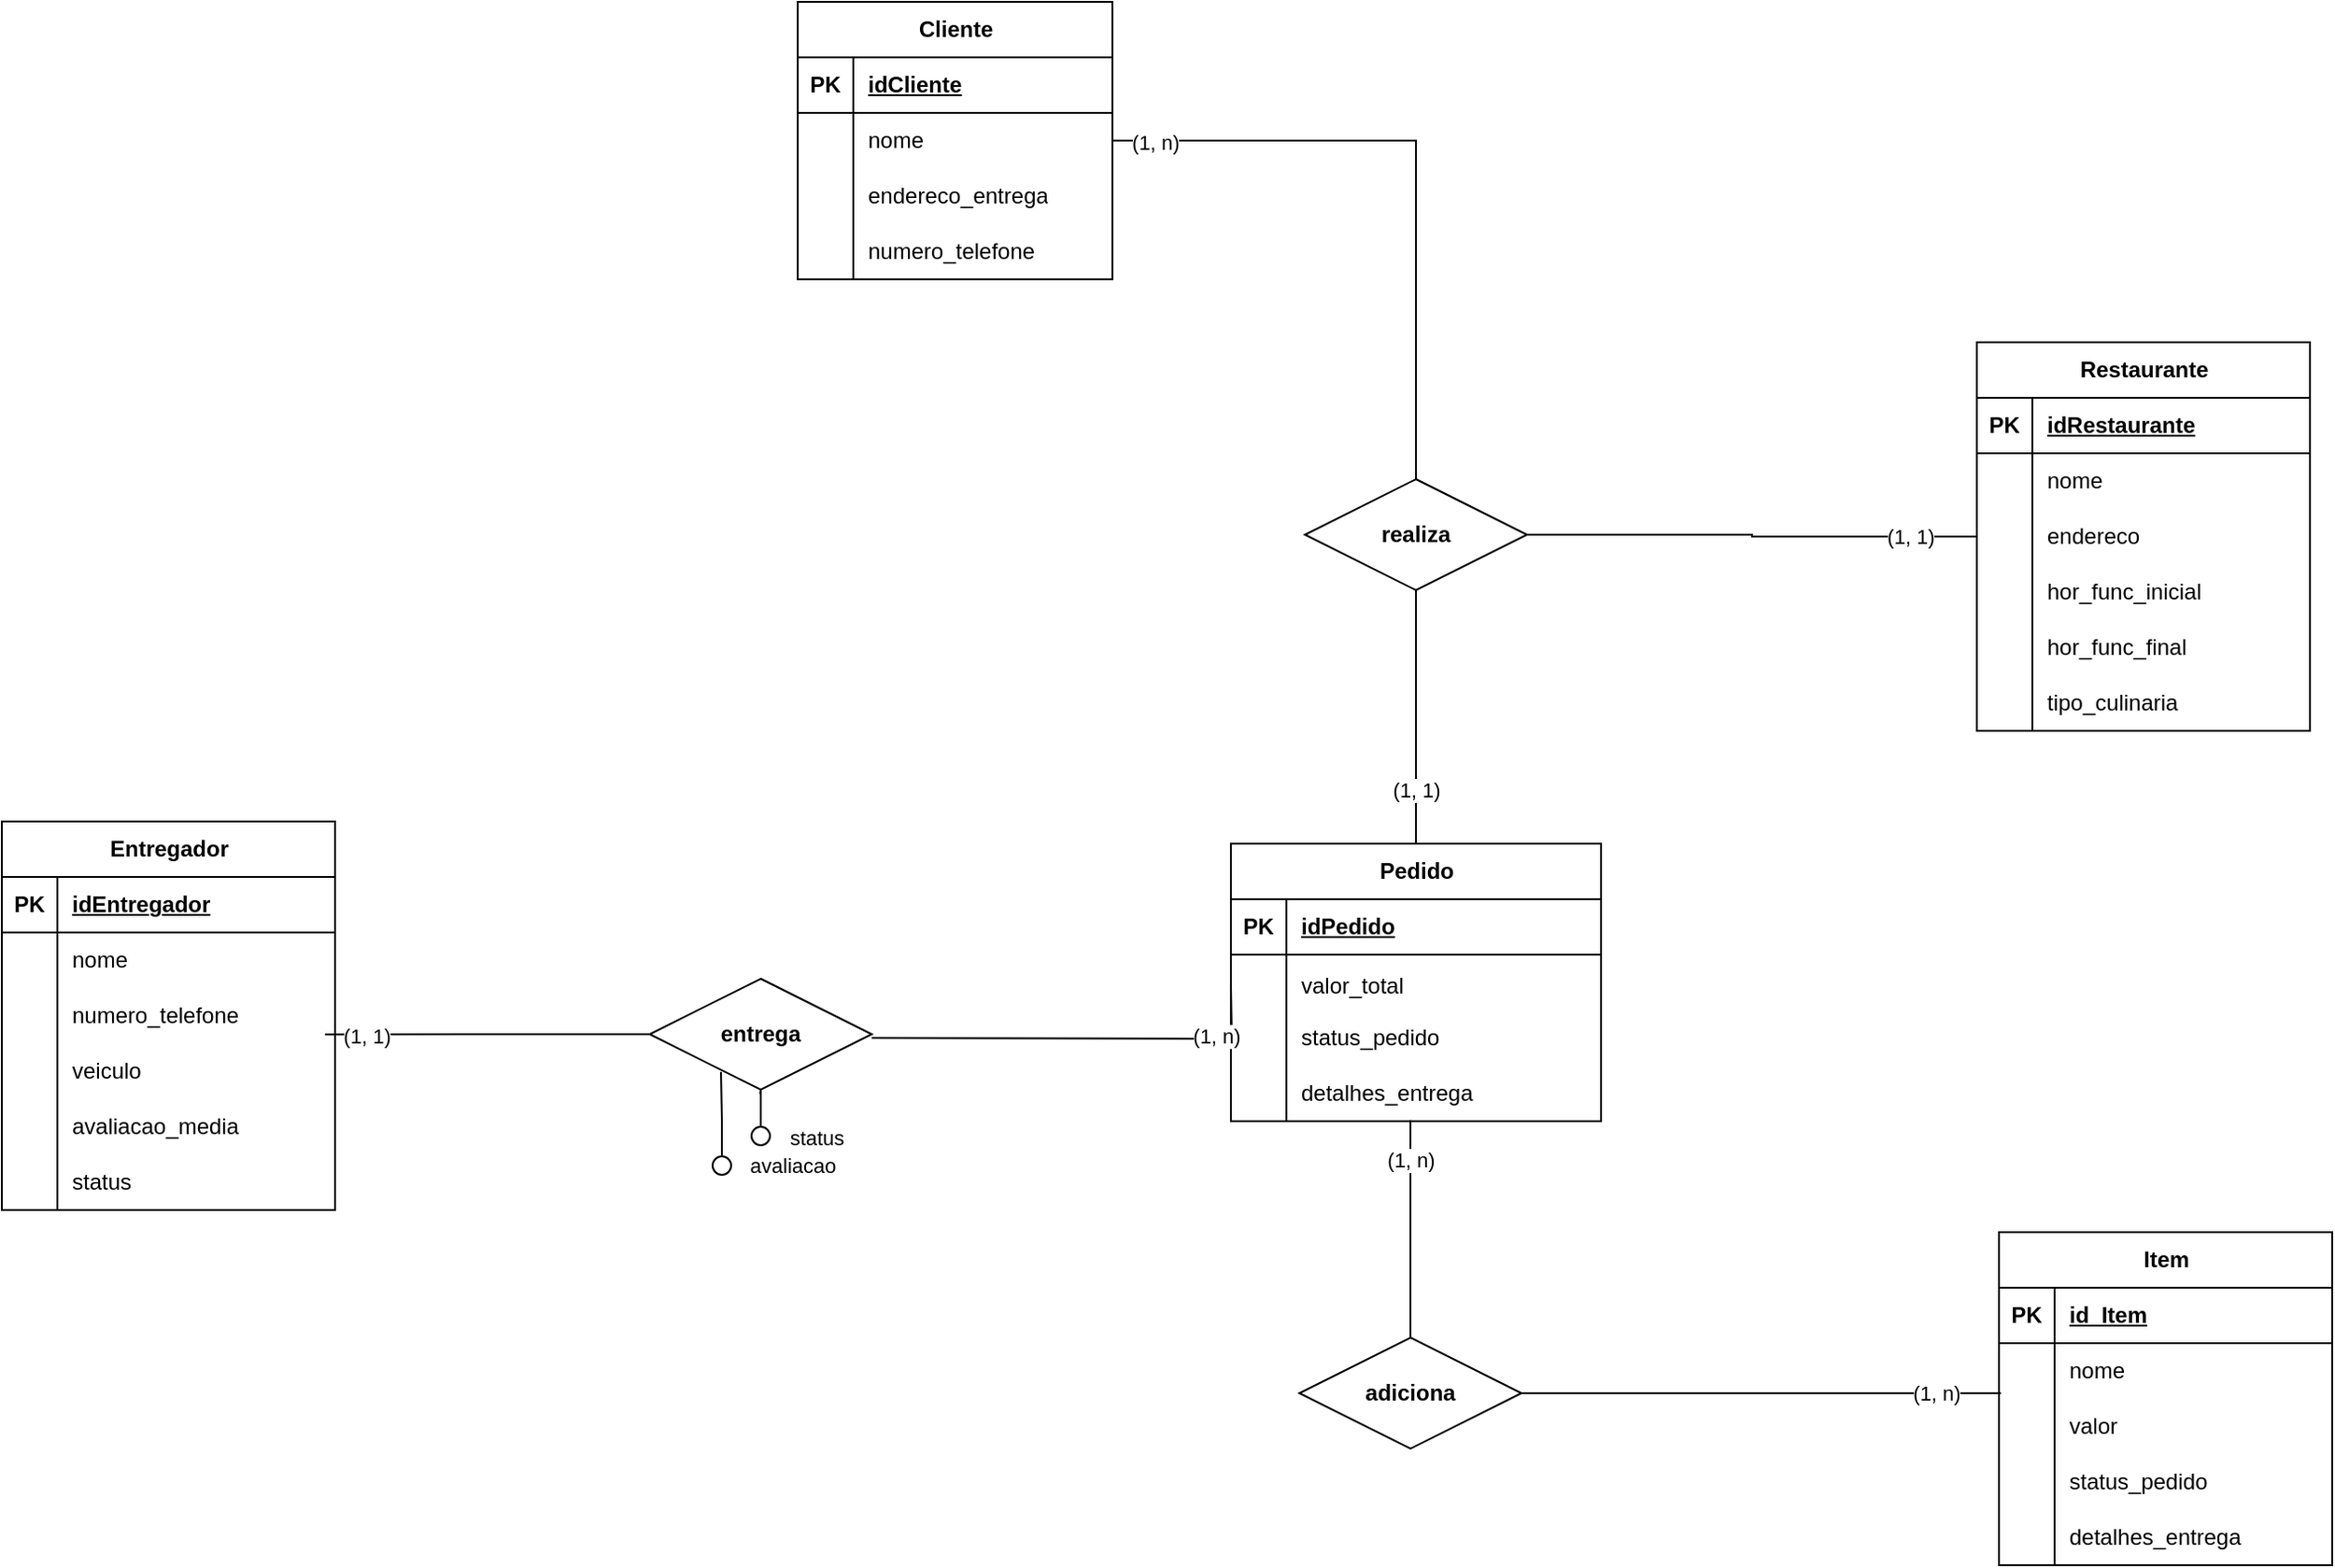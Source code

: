 <mxfile version="24.2.1" type="github">
  <diagram name="Página-1" id="86hxXhQ-bSTMSm9NtiP-">
    <mxGraphModel dx="1789" dy="447" grid="1" gridSize="10" guides="1" tooltips="1" connect="1" arrows="1" fold="1" page="1" pageScale="1" pageWidth="827" pageHeight="1169" math="0" shadow="0">
      <root>
        <mxCell id="0" />
        <mxCell id="1" parent="0" />
        <mxCell id="ekU8xVB162Ffa7jkXcfa-119" style="edgeStyle=orthogonalEdgeStyle;rounded=0;orthogonalLoop=1;jettySize=auto;html=1;strokeColor=default;align=center;verticalAlign=middle;fontFamily=Helvetica;fontSize=12;fontColor=default;fontStyle=1;labelBackgroundColor=default;endArrow=none;endFill=0;" parent="1" source="ekU8xVB162Ffa7jkXcfa-1" target="ekU8xVB162Ffa7jkXcfa-105" edge="1">
          <mxGeometry relative="1" as="geometry" />
        </mxCell>
        <mxCell id="M8GhqOVCKzG1tZ9NvgL4-37" value="(1, n)" style="edgeLabel;html=1;align=center;verticalAlign=middle;resizable=0;points=[];fontFamily=Helvetica;fontSize=11;fontColor=default;labelBackgroundColor=default;" vertex="1" connectable="0" parent="ekU8xVB162Ffa7jkXcfa-119">
          <mxGeometry x="-0.868" y="-1" relative="1" as="geometry">
            <mxPoint as="offset" />
          </mxGeometry>
        </mxCell>
        <mxCell id="ekU8xVB162Ffa7jkXcfa-1" value="Cliente" style="shape=table;startSize=30;container=1;collapsible=1;childLayout=tableLayout;fixedRows=1;rowLines=0;fontStyle=1;align=center;resizeLast=1;html=1;" parent="1" vertex="1">
          <mxGeometry x="-140" y="142" width="170" height="150" as="geometry" />
        </mxCell>
        <mxCell id="ekU8xVB162Ffa7jkXcfa-2" value="" style="shape=tableRow;horizontal=0;startSize=0;swimlaneHead=0;swimlaneBody=0;fillColor=none;collapsible=0;dropTarget=0;points=[[0,0.5],[1,0.5]];portConstraint=eastwest;top=0;left=0;right=0;bottom=1;" parent="ekU8xVB162Ffa7jkXcfa-1" vertex="1">
          <mxGeometry y="30" width="170" height="30" as="geometry" />
        </mxCell>
        <mxCell id="ekU8xVB162Ffa7jkXcfa-3" value="PK" style="shape=partialRectangle;connectable=0;fillColor=none;top=0;left=0;bottom=0;right=0;fontStyle=1;overflow=hidden;whiteSpace=wrap;html=1;" parent="ekU8xVB162Ffa7jkXcfa-2" vertex="1">
          <mxGeometry width="30" height="30" as="geometry">
            <mxRectangle width="30" height="30" as="alternateBounds" />
          </mxGeometry>
        </mxCell>
        <mxCell id="ekU8xVB162Ffa7jkXcfa-4" value="idCliente&lt;span style=&quot;white-space: pre;&quot;&gt;&#x9;&lt;/span&gt;" style="shape=partialRectangle;connectable=0;fillColor=none;top=0;left=0;bottom=0;right=0;align=left;spacingLeft=6;fontStyle=5;overflow=hidden;whiteSpace=wrap;html=1;" parent="ekU8xVB162Ffa7jkXcfa-2" vertex="1">
          <mxGeometry x="30" width="140" height="30" as="geometry">
            <mxRectangle width="140" height="30" as="alternateBounds" />
          </mxGeometry>
        </mxCell>
        <mxCell id="ekU8xVB162Ffa7jkXcfa-5" value="" style="shape=tableRow;horizontal=0;startSize=0;swimlaneHead=0;swimlaneBody=0;fillColor=none;collapsible=0;dropTarget=0;points=[[0,0.5],[1,0.5]];portConstraint=eastwest;top=0;left=0;right=0;bottom=0;" parent="ekU8xVB162Ffa7jkXcfa-1" vertex="1">
          <mxGeometry y="60" width="170" height="30" as="geometry" />
        </mxCell>
        <mxCell id="ekU8xVB162Ffa7jkXcfa-6" value="" style="shape=partialRectangle;connectable=0;fillColor=none;top=0;left=0;bottom=0;right=0;editable=1;overflow=hidden;whiteSpace=wrap;html=1;" parent="ekU8xVB162Ffa7jkXcfa-5" vertex="1">
          <mxGeometry width="30" height="30" as="geometry">
            <mxRectangle width="30" height="30" as="alternateBounds" />
          </mxGeometry>
        </mxCell>
        <mxCell id="ekU8xVB162Ffa7jkXcfa-7" value="nome" style="shape=partialRectangle;connectable=0;fillColor=none;top=0;left=0;bottom=0;right=0;align=left;spacingLeft=6;overflow=hidden;whiteSpace=wrap;html=1;" parent="ekU8xVB162Ffa7jkXcfa-5" vertex="1">
          <mxGeometry x="30" width="140" height="30" as="geometry">
            <mxRectangle width="140" height="30" as="alternateBounds" />
          </mxGeometry>
        </mxCell>
        <mxCell id="ekU8xVB162Ffa7jkXcfa-8" value="" style="shape=tableRow;horizontal=0;startSize=0;swimlaneHead=0;swimlaneBody=0;fillColor=none;collapsible=0;dropTarget=0;points=[[0,0.5],[1,0.5]];portConstraint=eastwest;top=0;left=0;right=0;bottom=0;" parent="ekU8xVB162Ffa7jkXcfa-1" vertex="1">
          <mxGeometry y="90" width="170" height="30" as="geometry" />
        </mxCell>
        <mxCell id="ekU8xVB162Ffa7jkXcfa-9" value="" style="shape=partialRectangle;connectable=0;fillColor=none;top=0;left=0;bottom=0;right=0;editable=1;overflow=hidden;whiteSpace=wrap;html=1;" parent="ekU8xVB162Ffa7jkXcfa-8" vertex="1">
          <mxGeometry width="30" height="30" as="geometry">
            <mxRectangle width="30" height="30" as="alternateBounds" />
          </mxGeometry>
        </mxCell>
        <mxCell id="ekU8xVB162Ffa7jkXcfa-10" value="endereco_entrega" style="shape=partialRectangle;connectable=0;fillColor=none;top=0;left=0;bottom=0;right=0;align=left;spacingLeft=6;overflow=hidden;whiteSpace=wrap;html=1;" parent="ekU8xVB162Ffa7jkXcfa-8" vertex="1">
          <mxGeometry x="30" width="140" height="30" as="geometry">
            <mxRectangle width="140" height="30" as="alternateBounds" />
          </mxGeometry>
        </mxCell>
        <mxCell id="ekU8xVB162Ffa7jkXcfa-11" value="" style="shape=tableRow;horizontal=0;startSize=0;swimlaneHead=0;swimlaneBody=0;fillColor=none;collapsible=0;dropTarget=0;points=[[0,0.5],[1,0.5]];portConstraint=eastwest;top=0;left=0;right=0;bottom=0;" parent="ekU8xVB162Ffa7jkXcfa-1" vertex="1">
          <mxGeometry y="120" width="170" height="30" as="geometry" />
        </mxCell>
        <mxCell id="ekU8xVB162Ffa7jkXcfa-12" value="" style="shape=partialRectangle;connectable=0;fillColor=none;top=0;left=0;bottom=0;right=0;editable=1;overflow=hidden;whiteSpace=wrap;html=1;" parent="ekU8xVB162Ffa7jkXcfa-11" vertex="1">
          <mxGeometry width="30" height="30" as="geometry">
            <mxRectangle width="30" height="30" as="alternateBounds" />
          </mxGeometry>
        </mxCell>
        <mxCell id="ekU8xVB162Ffa7jkXcfa-13" value="numero_telefone" style="shape=partialRectangle;connectable=0;fillColor=none;top=0;left=0;bottom=0;right=0;align=left;spacingLeft=6;overflow=hidden;whiteSpace=wrap;html=1;" parent="ekU8xVB162Ffa7jkXcfa-11" vertex="1">
          <mxGeometry x="30" width="140" height="30" as="geometry">
            <mxRectangle width="140" height="30" as="alternateBounds" />
          </mxGeometry>
        </mxCell>
        <mxCell id="ekU8xVB162Ffa7jkXcfa-118" style="edgeStyle=orthogonalEdgeStyle;rounded=0;orthogonalLoop=1;jettySize=auto;html=1;entryX=1;entryY=0.5;entryDx=0;entryDy=0;strokeColor=default;align=center;verticalAlign=middle;fontFamily=Helvetica;fontSize=12;fontColor=default;fontStyle=1;labelBackgroundColor=default;endArrow=none;endFill=0;" parent="1" source="ekU8xVB162Ffa7jkXcfa-14" target="ekU8xVB162Ffa7jkXcfa-105" edge="1">
          <mxGeometry relative="1" as="geometry" />
        </mxCell>
        <mxCell id="M8GhqOVCKzG1tZ9NvgL4-38" value="(1, 1)" style="edgeLabel;html=1;align=center;verticalAlign=middle;resizable=0;points=[];fontFamily=Helvetica;fontSize=11;fontColor=default;labelBackgroundColor=default;" vertex="1" connectable="0" parent="ekU8xVB162Ffa7jkXcfa-118">
          <mxGeometry x="-0.699" relative="1" as="geometry">
            <mxPoint as="offset" />
          </mxGeometry>
        </mxCell>
        <mxCell id="ekU8xVB162Ffa7jkXcfa-14" value="Restaurante" style="shape=table;startSize=30;container=1;collapsible=1;childLayout=tableLayout;fixedRows=1;rowLines=0;fontStyle=1;align=center;resizeLast=1;html=1;" parent="1" vertex="1">
          <mxGeometry x="497" y="326" width="180" height="210" as="geometry" />
        </mxCell>
        <mxCell id="ekU8xVB162Ffa7jkXcfa-15" value="" style="shape=tableRow;horizontal=0;startSize=0;swimlaneHead=0;swimlaneBody=0;fillColor=none;collapsible=0;dropTarget=0;points=[[0,0.5],[1,0.5]];portConstraint=eastwest;top=0;left=0;right=0;bottom=1;" parent="ekU8xVB162Ffa7jkXcfa-14" vertex="1">
          <mxGeometry y="30" width="180" height="30" as="geometry" />
        </mxCell>
        <mxCell id="ekU8xVB162Ffa7jkXcfa-16" value="PK" style="shape=partialRectangle;connectable=0;fillColor=none;top=0;left=0;bottom=0;right=0;fontStyle=1;overflow=hidden;whiteSpace=wrap;html=1;" parent="ekU8xVB162Ffa7jkXcfa-15" vertex="1">
          <mxGeometry width="30" height="30" as="geometry">
            <mxRectangle width="30" height="30" as="alternateBounds" />
          </mxGeometry>
        </mxCell>
        <mxCell id="ekU8xVB162Ffa7jkXcfa-17" value="idRestaurante" style="shape=partialRectangle;connectable=0;fillColor=none;top=0;left=0;bottom=0;right=0;align=left;spacingLeft=6;fontStyle=5;overflow=hidden;whiteSpace=wrap;html=1;" parent="ekU8xVB162Ffa7jkXcfa-15" vertex="1">
          <mxGeometry x="30" width="150" height="30" as="geometry">
            <mxRectangle width="150" height="30" as="alternateBounds" />
          </mxGeometry>
        </mxCell>
        <mxCell id="ekU8xVB162Ffa7jkXcfa-18" value="" style="shape=tableRow;horizontal=0;startSize=0;swimlaneHead=0;swimlaneBody=0;fillColor=none;collapsible=0;dropTarget=0;points=[[0,0.5],[1,0.5]];portConstraint=eastwest;top=0;left=0;right=0;bottom=0;" parent="ekU8xVB162Ffa7jkXcfa-14" vertex="1">
          <mxGeometry y="60" width="180" height="30" as="geometry" />
        </mxCell>
        <mxCell id="ekU8xVB162Ffa7jkXcfa-19" value="" style="shape=partialRectangle;connectable=0;fillColor=none;top=0;left=0;bottom=0;right=0;editable=1;overflow=hidden;whiteSpace=wrap;html=1;" parent="ekU8xVB162Ffa7jkXcfa-18" vertex="1">
          <mxGeometry width="30" height="30" as="geometry">
            <mxRectangle width="30" height="30" as="alternateBounds" />
          </mxGeometry>
        </mxCell>
        <mxCell id="ekU8xVB162Ffa7jkXcfa-20" value="nome" style="shape=partialRectangle;connectable=0;fillColor=none;top=0;left=0;bottom=0;right=0;align=left;spacingLeft=6;overflow=hidden;whiteSpace=wrap;html=1;" parent="ekU8xVB162Ffa7jkXcfa-18" vertex="1">
          <mxGeometry x="30" width="150" height="30" as="geometry">
            <mxRectangle width="150" height="30" as="alternateBounds" />
          </mxGeometry>
        </mxCell>
        <mxCell id="ekU8xVB162Ffa7jkXcfa-21" value="" style="shape=tableRow;horizontal=0;startSize=0;swimlaneHead=0;swimlaneBody=0;fillColor=none;collapsible=0;dropTarget=0;points=[[0,0.5],[1,0.5]];portConstraint=eastwest;top=0;left=0;right=0;bottom=0;" parent="ekU8xVB162Ffa7jkXcfa-14" vertex="1">
          <mxGeometry y="90" width="180" height="30" as="geometry" />
        </mxCell>
        <mxCell id="ekU8xVB162Ffa7jkXcfa-22" value="" style="shape=partialRectangle;connectable=0;fillColor=none;top=0;left=0;bottom=0;right=0;editable=1;overflow=hidden;whiteSpace=wrap;html=1;" parent="ekU8xVB162Ffa7jkXcfa-21" vertex="1">
          <mxGeometry width="30" height="30" as="geometry">
            <mxRectangle width="30" height="30" as="alternateBounds" />
          </mxGeometry>
        </mxCell>
        <mxCell id="ekU8xVB162Ffa7jkXcfa-23" value="endereco" style="shape=partialRectangle;connectable=0;fillColor=none;top=0;left=0;bottom=0;right=0;align=left;spacingLeft=6;overflow=hidden;whiteSpace=wrap;html=1;" parent="ekU8xVB162Ffa7jkXcfa-21" vertex="1">
          <mxGeometry x="30" width="150" height="30" as="geometry">
            <mxRectangle width="150" height="30" as="alternateBounds" />
          </mxGeometry>
        </mxCell>
        <mxCell id="ekU8xVB162Ffa7jkXcfa-24" value="" style="shape=tableRow;horizontal=0;startSize=0;swimlaneHead=0;swimlaneBody=0;fillColor=none;collapsible=0;dropTarget=0;points=[[0,0.5],[1,0.5]];portConstraint=eastwest;top=0;left=0;right=0;bottom=0;" parent="ekU8xVB162Ffa7jkXcfa-14" vertex="1">
          <mxGeometry y="120" width="180" height="30" as="geometry" />
        </mxCell>
        <mxCell id="ekU8xVB162Ffa7jkXcfa-25" value="" style="shape=partialRectangle;connectable=0;fillColor=none;top=0;left=0;bottom=0;right=0;editable=1;overflow=hidden;whiteSpace=wrap;html=1;" parent="ekU8xVB162Ffa7jkXcfa-24" vertex="1">
          <mxGeometry width="30" height="30" as="geometry">
            <mxRectangle width="30" height="30" as="alternateBounds" />
          </mxGeometry>
        </mxCell>
        <mxCell id="ekU8xVB162Ffa7jkXcfa-26" value="hor_func_inicial" style="shape=partialRectangle;connectable=0;fillColor=none;top=0;left=0;bottom=0;right=0;align=left;spacingLeft=6;overflow=hidden;whiteSpace=wrap;html=1;" parent="ekU8xVB162Ffa7jkXcfa-24" vertex="1">
          <mxGeometry x="30" width="150" height="30" as="geometry">
            <mxRectangle width="150" height="30" as="alternateBounds" />
          </mxGeometry>
        </mxCell>
        <mxCell id="ekU8xVB162Ffa7jkXcfa-73" value="" style="shape=tableRow;horizontal=0;startSize=0;swimlaneHead=0;swimlaneBody=0;fillColor=none;collapsible=0;dropTarget=0;points=[[0,0.5],[1,0.5]];portConstraint=eastwest;top=0;left=0;right=0;bottom=0;" parent="ekU8xVB162Ffa7jkXcfa-14" vertex="1">
          <mxGeometry y="150" width="180" height="30" as="geometry" />
        </mxCell>
        <mxCell id="ekU8xVB162Ffa7jkXcfa-74" value="" style="shape=partialRectangle;connectable=0;fillColor=none;top=0;left=0;bottom=0;right=0;editable=1;overflow=hidden;whiteSpace=wrap;html=1;" parent="ekU8xVB162Ffa7jkXcfa-73" vertex="1">
          <mxGeometry width="30" height="30" as="geometry">
            <mxRectangle width="30" height="30" as="alternateBounds" />
          </mxGeometry>
        </mxCell>
        <mxCell id="ekU8xVB162Ffa7jkXcfa-75" value="hor_func_final" style="shape=partialRectangle;connectable=0;fillColor=none;top=0;left=0;bottom=0;right=0;align=left;spacingLeft=6;overflow=hidden;whiteSpace=wrap;html=1;" parent="ekU8xVB162Ffa7jkXcfa-73" vertex="1">
          <mxGeometry x="30" width="150" height="30" as="geometry">
            <mxRectangle width="150" height="30" as="alternateBounds" />
          </mxGeometry>
        </mxCell>
        <mxCell id="ekU8xVB162Ffa7jkXcfa-76" value="" style="shape=tableRow;horizontal=0;startSize=0;swimlaneHead=0;swimlaneBody=0;fillColor=none;collapsible=0;dropTarget=0;points=[[0,0.5],[1,0.5]];portConstraint=eastwest;top=0;left=0;right=0;bottom=0;" parent="ekU8xVB162Ffa7jkXcfa-14" vertex="1">
          <mxGeometry y="180" width="180" height="30" as="geometry" />
        </mxCell>
        <mxCell id="ekU8xVB162Ffa7jkXcfa-77" value="" style="shape=partialRectangle;connectable=0;fillColor=none;top=0;left=0;bottom=0;right=0;editable=1;overflow=hidden;whiteSpace=wrap;html=1;" parent="ekU8xVB162Ffa7jkXcfa-76" vertex="1">
          <mxGeometry width="30" height="30" as="geometry">
            <mxRectangle width="30" height="30" as="alternateBounds" />
          </mxGeometry>
        </mxCell>
        <mxCell id="ekU8xVB162Ffa7jkXcfa-78" value="tipo_culinaria" style="shape=partialRectangle;connectable=0;fillColor=none;top=0;left=0;bottom=0;right=0;align=left;spacingLeft=6;overflow=hidden;whiteSpace=wrap;html=1;" parent="ekU8xVB162Ffa7jkXcfa-76" vertex="1">
          <mxGeometry x="30" width="150" height="30" as="geometry">
            <mxRectangle width="150" height="30" as="alternateBounds" />
          </mxGeometry>
        </mxCell>
        <mxCell id="ekU8xVB162Ffa7jkXcfa-27" value="Entregador" style="shape=table;startSize=30;container=1;collapsible=1;childLayout=tableLayout;fixedRows=1;rowLines=0;fontStyle=1;align=center;resizeLast=1;html=1;" parent="1" vertex="1">
          <mxGeometry x="-570" y="585" width="180" height="210" as="geometry" />
        </mxCell>
        <mxCell id="ekU8xVB162Ffa7jkXcfa-28" value="" style="shape=tableRow;horizontal=0;startSize=0;swimlaneHead=0;swimlaneBody=0;fillColor=none;collapsible=0;dropTarget=0;points=[[0,0.5],[1,0.5]];portConstraint=eastwest;top=0;left=0;right=0;bottom=1;" parent="ekU8xVB162Ffa7jkXcfa-27" vertex="1">
          <mxGeometry y="30" width="180" height="30" as="geometry" />
        </mxCell>
        <mxCell id="ekU8xVB162Ffa7jkXcfa-29" value="PK" style="shape=partialRectangle;connectable=0;fillColor=none;top=0;left=0;bottom=0;right=0;fontStyle=1;overflow=hidden;whiteSpace=wrap;html=1;" parent="ekU8xVB162Ffa7jkXcfa-28" vertex="1">
          <mxGeometry width="30" height="30" as="geometry">
            <mxRectangle width="30" height="30" as="alternateBounds" />
          </mxGeometry>
        </mxCell>
        <mxCell id="ekU8xVB162Ffa7jkXcfa-30" value="idEntregador" style="shape=partialRectangle;connectable=0;fillColor=none;top=0;left=0;bottom=0;right=0;align=left;spacingLeft=6;fontStyle=5;overflow=hidden;whiteSpace=wrap;html=1;" parent="ekU8xVB162Ffa7jkXcfa-28" vertex="1">
          <mxGeometry x="30" width="150" height="30" as="geometry">
            <mxRectangle width="150" height="30" as="alternateBounds" />
          </mxGeometry>
        </mxCell>
        <mxCell id="ekU8xVB162Ffa7jkXcfa-31" value="" style="shape=tableRow;horizontal=0;startSize=0;swimlaneHead=0;swimlaneBody=0;fillColor=none;collapsible=0;dropTarget=0;points=[[0,0.5],[1,0.5]];portConstraint=eastwest;top=0;left=0;right=0;bottom=0;" parent="ekU8xVB162Ffa7jkXcfa-27" vertex="1">
          <mxGeometry y="60" width="180" height="30" as="geometry" />
        </mxCell>
        <mxCell id="ekU8xVB162Ffa7jkXcfa-32" value="" style="shape=partialRectangle;connectable=0;fillColor=none;top=0;left=0;bottom=0;right=0;editable=1;overflow=hidden;whiteSpace=wrap;html=1;" parent="ekU8xVB162Ffa7jkXcfa-31" vertex="1">
          <mxGeometry width="30" height="30" as="geometry">
            <mxRectangle width="30" height="30" as="alternateBounds" />
          </mxGeometry>
        </mxCell>
        <mxCell id="ekU8xVB162Ffa7jkXcfa-33" value="nome" style="shape=partialRectangle;connectable=0;fillColor=none;top=0;left=0;bottom=0;right=0;align=left;spacingLeft=6;overflow=hidden;whiteSpace=wrap;html=1;" parent="ekU8xVB162Ffa7jkXcfa-31" vertex="1">
          <mxGeometry x="30" width="150" height="30" as="geometry">
            <mxRectangle width="150" height="30" as="alternateBounds" />
          </mxGeometry>
        </mxCell>
        <mxCell id="ekU8xVB162Ffa7jkXcfa-34" value="" style="shape=tableRow;horizontal=0;startSize=0;swimlaneHead=0;swimlaneBody=0;fillColor=none;collapsible=0;dropTarget=0;points=[[0,0.5],[1,0.5]];portConstraint=eastwest;top=0;left=0;right=0;bottom=0;" parent="ekU8xVB162Ffa7jkXcfa-27" vertex="1">
          <mxGeometry y="90" width="180" height="30" as="geometry" />
        </mxCell>
        <mxCell id="ekU8xVB162Ffa7jkXcfa-35" value="" style="shape=partialRectangle;connectable=0;fillColor=none;top=0;left=0;bottom=0;right=0;editable=1;overflow=hidden;whiteSpace=wrap;html=1;" parent="ekU8xVB162Ffa7jkXcfa-34" vertex="1">
          <mxGeometry width="30" height="30" as="geometry">
            <mxRectangle width="30" height="30" as="alternateBounds" />
          </mxGeometry>
        </mxCell>
        <mxCell id="ekU8xVB162Ffa7jkXcfa-36" value="numero_telefone" style="shape=partialRectangle;connectable=0;fillColor=none;top=0;left=0;bottom=0;right=0;align=left;spacingLeft=6;overflow=hidden;whiteSpace=wrap;html=1;" parent="ekU8xVB162Ffa7jkXcfa-34" vertex="1">
          <mxGeometry x="30" width="150" height="30" as="geometry">
            <mxRectangle width="150" height="30" as="alternateBounds" />
          </mxGeometry>
        </mxCell>
        <mxCell id="ekU8xVB162Ffa7jkXcfa-37" value="" style="shape=tableRow;horizontal=0;startSize=0;swimlaneHead=0;swimlaneBody=0;fillColor=none;collapsible=0;dropTarget=0;points=[[0,0.5],[1,0.5]];portConstraint=eastwest;top=0;left=0;right=0;bottom=0;" parent="ekU8xVB162Ffa7jkXcfa-27" vertex="1">
          <mxGeometry y="120" width="180" height="30" as="geometry" />
        </mxCell>
        <mxCell id="ekU8xVB162Ffa7jkXcfa-38" value="" style="shape=partialRectangle;connectable=0;fillColor=none;top=0;left=0;bottom=0;right=0;editable=1;overflow=hidden;whiteSpace=wrap;html=1;" parent="ekU8xVB162Ffa7jkXcfa-37" vertex="1">
          <mxGeometry width="30" height="30" as="geometry">
            <mxRectangle width="30" height="30" as="alternateBounds" />
          </mxGeometry>
        </mxCell>
        <mxCell id="ekU8xVB162Ffa7jkXcfa-39" value="veiculo" style="shape=partialRectangle;connectable=0;fillColor=none;top=0;left=0;bottom=0;right=0;align=left;spacingLeft=6;overflow=hidden;whiteSpace=wrap;html=1;" parent="ekU8xVB162Ffa7jkXcfa-37" vertex="1">
          <mxGeometry x="30" width="150" height="30" as="geometry">
            <mxRectangle width="150" height="30" as="alternateBounds" />
          </mxGeometry>
        </mxCell>
        <mxCell id="ekU8xVB162Ffa7jkXcfa-82" value="" style="shape=tableRow;horizontal=0;startSize=0;swimlaneHead=0;swimlaneBody=0;fillColor=none;collapsible=0;dropTarget=0;points=[[0,0.5],[1,0.5]];portConstraint=eastwest;top=0;left=0;right=0;bottom=0;" parent="ekU8xVB162Ffa7jkXcfa-27" vertex="1">
          <mxGeometry y="150" width="180" height="30" as="geometry" />
        </mxCell>
        <mxCell id="ekU8xVB162Ffa7jkXcfa-83" value="" style="shape=partialRectangle;connectable=0;fillColor=none;top=0;left=0;bottom=0;right=0;editable=1;overflow=hidden;whiteSpace=wrap;html=1;" parent="ekU8xVB162Ffa7jkXcfa-82" vertex="1">
          <mxGeometry width="30" height="30" as="geometry">
            <mxRectangle width="30" height="30" as="alternateBounds" />
          </mxGeometry>
        </mxCell>
        <mxCell id="ekU8xVB162Ffa7jkXcfa-84" value="avaliacao_media" style="shape=partialRectangle;connectable=0;fillColor=none;top=0;left=0;bottom=0;right=0;align=left;spacingLeft=6;overflow=hidden;whiteSpace=wrap;html=1;" parent="ekU8xVB162Ffa7jkXcfa-82" vertex="1">
          <mxGeometry x="30" width="150" height="30" as="geometry">
            <mxRectangle width="150" height="30" as="alternateBounds" />
          </mxGeometry>
        </mxCell>
        <mxCell id="M8GhqOVCKzG1tZ9NvgL4-17" value="" style="shape=tableRow;horizontal=0;startSize=0;swimlaneHead=0;swimlaneBody=0;fillColor=none;collapsible=0;dropTarget=0;points=[[0,0.5],[1,0.5]];portConstraint=eastwest;top=0;left=0;right=0;bottom=0;" vertex="1" parent="ekU8xVB162Ffa7jkXcfa-27">
          <mxGeometry y="180" width="180" height="30" as="geometry" />
        </mxCell>
        <mxCell id="M8GhqOVCKzG1tZ9NvgL4-18" value="" style="shape=partialRectangle;connectable=0;fillColor=none;top=0;left=0;bottom=0;right=0;editable=1;overflow=hidden;whiteSpace=wrap;html=1;" vertex="1" parent="M8GhqOVCKzG1tZ9NvgL4-17">
          <mxGeometry width="30" height="30" as="geometry">
            <mxRectangle width="30" height="30" as="alternateBounds" />
          </mxGeometry>
        </mxCell>
        <mxCell id="M8GhqOVCKzG1tZ9NvgL4-19" value="status" style="shape=partialRectangle;connectable=0;fillColor=none;top=0;left=0;bottom=0;right=0;align=left;spacingLeft=6;overflow=hidden;whiteSpace=wrap;html=1;" vertex="1" parent="M8GhqOVCKzG1tZ9NvgL4-17">
          <mxGeometry x="30" width="150" height="30" as="geometry">
            <mxRectangle width="150" height="30" as="alternateBounds" />
          </mxGeometry>
        </mxCell>
        <mxCell id="ekU8xVB162Ffa7jkXcfa-40" value="Pedido" style="shape=table;startSize=30;container=1;collapsible=1;childLayout=tableLayout;fixedRows=1;rowLines=0;fontStyle=1;align=center;resizeLast=1;html=1;" parent="1" vertex="1">
          <mxGeometry x="94" y="597" width="200" height="150" as="geometry" />
        </mxCell>
        <mxCell id="ekU8xVB162Ffa7jkXcfa-41" value="" style="shape=tableRow;horizontal=0;startSize=0;swimlaneHead=0;swimlaneBody=0;fillColor=none;collapsible=0;dropTarget=0;points=[[0,0.5],[1,0.5]];portConstraint=eastwest;top=0;left=0;right=0;bottom=1;" parent="ekU8xVB162Ffa7jkXcfa-40" vertex="1">
          <mxGeometry y="30" width="200" height="30" as="geometry" />
        </mxCell>
        <mxCell id="ekU8xVB162Ffa7jkXcfa-42" value="PK" style="shape=partialRectangle;connectable=0;fillColor=none;top=0;left=0;bottom=0;right=0;fontStyle=1;overflow=hidden;whiteSpace=wrap;html=1;" parent="ekU8xVB162Ffa7jkXcfa-41" vertex="1">
          <mxGeometry width="30" height="30" as="geometry">
            <mxRectangle width="30" height="30" as="alternateBounds" />
          </mxGeometry>
        </mxCell>
        <mxCell id="ekU8xVB162Ffa7jkXcfa-43" value="idPedido" style="shape=partialRectangle;connectable=0;fillColor=none;top=0;left=0;bottom=0;right=0;align=left;spacingLeft=6;fontStyle=5;overflow=hidden;whiteSpace=wrap;html=1;" parent="ekU8xVB162Ffa7jkXcfa-41" vertex="1">
          <mxGeometry x="30" width="170" height="30" as="geometry">
            <mxRectangle width="170" height="30" as="alternateBounds" />
          </mxGeometry>
        </mxCell>
        <mxCell id="ekU8xVB162Ffa7jkXcfa-47" value="" style="shape=tableRow;horizontal=0;startSize=0;swimlaneHead=0;swimlaneBody=0;fillColor=none;collapsible=0;dropTarget=0;points=[[0,0.5],[1,0.5]];portConstraint=eastwest;top=0;left=0;right=0;bottom=0;" parent="ekU8xVB162Ffa7jkXcfa-40" vertex="1">
          <mxGeometry y="60" width="200" height="30" as="geometry" />
        </mxCell>
        <mxCell id="ekU8xVB162Ffa7jkXcfa-48" value="" style="shape=partialRectangle;connectable=0;fillColor=none;top=0;left=0;bottom=0;right=0;editable=1;overflow=hidden;whiteSpace=wrap;html=1;" parent="ekU8xVB162Ffa7jkXcfa-47" vertex="1">
          <mxGeometry width="30" height="30" as="geometry">
            <mxRectangle width="30" height="30" as="alternateBounds" />
          </mxGeometry>
        </mxCell>
        <mxCell id="ekU8xVB162Ffa7jkXcfa-49" value="" style="shape=partialRectangle;connectable=0;fillColor=none;top=0;left=0;bottom=0;right=0;align=left;spacingLeft=6;overflow=hidden;whiteSpace=wrap;html=1;" parent="ekU8xVB162Ffa7jkXcfa-47" vertex="1">
          <mxGeometry x="30" width="170" height="30" as="geometry">
            <mxRectangle width="170" height="30" as="alternateBounds" />
          </mxGeometry>
        </mxCell>
        <mxCell id="ekU8xVB162Ffa7jkXcfa-50" value="" style="shape=tableRow;horizontal=0;startSize=0;swimlaneHead=0;swimlaneBody=0;fillColor=none;collapsible=0;dropTarget=0;points=[[0,0.5],[1,0.5]];portConstraint=eastwest;top=0;left=0;right=0;bottom=0;" parent="ekU8xVB162Ffa7jkXcfa-40" vertex="1">
          <mxGeometry y="90" width="200" height="30" as="geometry" />
        </mxCell>
        <mxCell id="ekU8xVB162Ffa7jkXcfa-51" value="" style="shape=partialRectangle;connectable=0;fillColor=none;top=0;left=0;bottom=0;right=0;editable=1;overflow=hidden;whiteSpace=wrap;html=1;" parent="ekU8xVB162Ffa7jkXcfa-50" vertex="1">
          <mxGeometry width="30" height="30" as="geometry">
            <mxRectangle width="30" height="30" as="alternateBounds" />
          </mxGeometry>
        </mxCell>
        <mxCell id="ekU8xVB162Ffa7jkXcfa-52" value="status_pedido" style="shape=partialRectangle;connectable=0;fillColor=none;top=0;left=0;bottom=0;right=0;align=left;spacingLeft=6;overflow=hidden;whiteSpace=wrap;html=1;" parent="ekU8xVB162Ffa7jkXcfa-50" vertex="1">
          <mxGeometry x="30" width="170" height="30" as="geometry">
            <mxRectangle width="170" height="30" as="alternateBounds" />
          </mxGeometry>
        </mxCell>
        <mxCell id="ekU8xVB162Ffa7jkXcfa-79" value="" style="shape=tableRow;horizontal=0;startSize=0;swimlaneHead=0;swimlaneBody=0;fillColor=none;collapsible=0;dropTarget=0;points=[[0,0.5],[1,0.5]];portConstraint=eastwest;top=0;left=0;right=0;bottom=0;" parent="ekU8xVB162Ffa7jkXcfa-40" vertex="1">
          <mxGeometry y="120" width="200" height="30" as="geometry" />
        </mxCell>
        <mxCell id="ekU8xVB162Ffa7jkXcfa-80" value="" style="shape=partialRectangle;connectable=0;fillColor=none;top=0;left=0;bottom=0;right=0;editable=1;overflow=hidden;whiteSpace=wrap;html=1;" parent="ekU8xVB162Ffa7jkXcfa-79" vertex="1">
          <mxGeometry width="30" height="30" as="geometry">
            <mxRectangle width="30" height="30" as="alternateBounds" />
          </mxGeometry>
        </mxCell>
        <mxCell id="ekU8xVB162Ffa7jkXcfa-81" value="detalhes_entrega" style="shape=partialRectangle;connectable=0;fillColor=none;top=0;left=0;bottom=0;right=0;align=left;spacingLeft=6;overflow=hidden;whiteSpace=wrap;html=1;" parent="ekU8xVB162Ffa7jkXcfa-79" vertex="1">
          <mxGeometry x="30" width="170" height="30" as="geometry">
            <mxRectangle width="170" height="30" as="alternateBounds" />
          </mxGeometry>
        </mxCell>
        <mxCell id="ekU8xVB162Ffa7jkXcfa-85" value="Item" style="shape=table;startSize=30;container=1;collapsible=1;childLayout=tableLayout;fixedRows=1;rowLines=0;fontStyle=1;align=center;resizeLast=1;html=1;" parent="1" vertex="1">
          <mxGeometry x="509" y="807" width="180" height="180" as="geometry" />
        </mxCell>
        <mxCell id="ekU8xVB162Ffa7jkXcfa-86" value="" style="shape=tableRow;horizontal=0;startSize=0;swimlaneHead=0;swimlaneBody=0;fillColor=none;collapsible=0;dropTarget=0;points=[[0,0.5],[1,0.5]];portConstraint=eastwest;top=0;left=0;right=0;bottom=1;" parent="ekU8xVB162Ffa7jkXcfa-85" vertex="1">
          <mxGeometry y="30" width="180" height="30" as="geometry" />
        </mxCell>
        <mxCell id="ekU8xVB162Ffa7jkXcfa-87" value="PK" style="shape=partialRectangle;connectable=0;fillColor=none;top=0;left=0;bottom=0;right=0;fontStyle=1;overflow=hidden;whiteSpace=wrap;html=1;" parent="ekU8xVB162Ffa7jkXcfa-86" vertex="1">
          <mxGeometry width="30" height="30" as="geometry">
            <mxRectangle width="30" height="30" as="alternateBounds" />
          </mxGeometry>
        </mxCell>
        <mxCell id="ekU8xVB162Ffa7jkXcfa-88" value="id_Item" style="shape=partialRectangle;connectable=0;fillColor=none;top=0;left=0;bottom=0;right=0;align=left;spacingLeft=6;fontStyle=5;overflow=hidden;whiteSpace=wrap;html=1;" parent="ekU8xVB162Ffa7jkXcfa-86" vertex="1">
          <mxGeometry x="30" width="150" height="30" as="geometry">
            <mxRectangle width="150" height="30" as="alternateBounds" />
          </mxGeometry>
        </mxCell>
        <mxCell id="ekU8xVB162Ffa7jkXcfa-89" value="" style="shape=tableRow;horizontal=0;startSize=0;swimlaneHead=0;swimlaneBody=0;fillColor=none;collapsible=0;dropTarget=0;points=[[0,0.5],[1,0.5]];portConstraint=eastwest;top=0;left=0;right=0;bottom=0;" parent="ekU8xVB162Ffa7jkXcfa-85" vertex="1">
          <mxGeometry y="60" width="180" height="30" as="geometry" />
        </mxCell>
        <mxCell id="ekU8xVB162Ffa7jkXcfa-90" value="" style="shape=partialRectangle;connectable=0;fillColor=none;top=0;left=0;bottom=0;right=0;editable=1;overflow=hidden;whiteSpace=wrap;html=1;" parent="ekU8xVB162Ffa7jkXcfa-89" vertex="1">
          <mxGeometry width="30" height="30" as="geometry">
            <mxRectangle width="30" height="30" as="alternateBounds" />
          </mxGeometry>
        </mxCell>
        <mxCell id="ekU8xVB162Ffa7jkXcfa-91" value="nome" style="shape=partialRectangle;connectable=0;fillColor=none;top=0;left=0;bottom=0;right=0;align=left;spacingLeft=6;overflow=hidden;whiteSpace=wrap;html=1;" parent="ekU8xVB162Ffa7jkXcfa-89" vertex="1">
          <mxGeometry x="30" width="150" height="30" as="geometry">
            <mxRectangle width="150" height="30" as="alternateBounds" />
          </mxGeometry>
        </mxCell>
        <mxCell id="ekU8xVB162Ffa7jkXcfa-92" value="" style="shape=tableRow;horizontal=0;startSize=0;swimlaneHead=0;swimlaneBody=0;fillColor=none;collapsible=0;dropTarget=0;points=[[0,0.5],[1,0.5]];portConstraint=eastwest;top=0;left=0;right=0;bottom=0;" parent="ekU8xVB162Ffa7jkXcfa-85" vertex="1">
          <mxGeometry y="90" width="180" height="30" as="geometry" />
        </mxCell>
        <mxCell id="ekU8xVB162Ffa7jkXcfa-93" value="" style="shape=partialRectangle;connectable=0;fillColor=none;top=0;left=0;bottom=0;right=0;editable=1;overflow=hidden;whiteSpace=wrap;html=1;" parent="ekU8xVB162Ffa7jkXcfa-92" vertex="1">
          <mxGeometry width="30" height="30" as="geometry">
            <mxRectangle width="30" height="30" as="alternateBounds" />
          </mxGeometry>
        </mxCell>
        <mxCell id="ekU8xVB162Ffa7jkXcfa-94" value="valor" style="shape=partialRectangle;connectable=0;fillColor=none;top=0;left=0;bottom=0;right=0;align=left;spacingLeft=6;overflow=hidden;whiteSpace=wrap;html=1;" parent="ekU8xVB162Ffa7jkXcfa-92" vertex="1">
          <mxGeometry x="30" width="150" height="30" as="geometry">
            <mxRectangle width="150" height="30" as="alternateBounds" />
          </mxGeometry>
        </mxCell>
        <mxCell id="ekU8xVB162Ffa7jkXcfa-95" value="" style="shape=tableRow;horizontal=0;startSize=0;swimlaneHead=0;swimlaneBody=0;fillColor=none;collapsible=0;dropTarget=0;points=[[0,0.5],[1,0.5]];portConstraint=eastwest;top=0;left=0;right=0;bottom=0;" parent="ekU8xVB162Ffa7jkXcfa-85" vertex="1">
          <mxGeometry y="120" width="180" height="30" as="geometry" />
        </mxCell>
        <mxCell id="ekU8xVB162Ffa7jkXcfa-96" value="" style="shape=partialRectangle;connectable=0;fillColor=none;top=0;left=0;bottom=0;right=0;editable=1;overflow=hidden;whiteSpace=wrap;html=1;" parent="ekU8xVB162Ffa7jkXcfa-95" vertex="1">
          <mxGeometry width="30" height="30" as="geometry">
            <mxRectangle width="30" height="30" as="alternateBounds" />
          </mxGeometry>
        </mxCell>
        <mxCell id="ekU8xVB162Ffa7jkXcfa-97" value="status_pedido" style="shape=partialRectangle;connectable=0;fillColor=none;top=0;left=0;bottom=0;right=0;align=left;spacingLeft=6;overflow=hidden;whiteSpace=wrap;html=1;" parent="ekU8xVB162Ffa7jkXcfa-95" vertex="1">
          <mxGeometry x="30" width="150" height="30" as="geometry">
            <mxRectangle width="150" height="30" as="alternateBounds" />
          </mxGeometry>
        </mxCell>
        <mxCell id="ekU8xVB162Ffa7jkXcfa-98" value="" style="shape=tableRow;horizontal=0;startSize=0;swimlaneHead=0;swimlaneBody=0;fillColor=none;collapsible=0;dropTarget=0;points=[[0,0.5],[1,0.5]];portConstraint=eastwest;top=0;left=0;right=0;bottom=0;" parent="ekU8xVB162Ffa7jkXcfa-85" vertex="1">
          <mxGeometry y="150" width="180" height="30" as="geometry" />
        </mxCell>
        <mxCell id="ekU8xVB162Ffa7jkXcfa-99" value="" style="shape=partialRectangle;connectable=0;fillColor=none;top=0;left=0;bottom=0;right=0;editable=1;overflow=hidden;whiteSpace=wrap;html=1;" parent="ekU8xVB162Ffa7jkXcfa-98" vertex="1">
          <mxGeometry width="30" height="30" as="geometry">
            <mxRectangle width="30" height="30" as="alternateBounds" />
          </mxGeometry>
        </mxCell>
        <mxCell id="ekU8xVB162Ffa7jkXcfa-100" value="detalhes_entrega" style="shape=partialRectangle;connectable=0;fillColor=none;top=0;left=0;bottom=0;right=0;align=left;spacingLeft=6;overflow=hidden;whiteSpace=wrap;html=1;" parent="ekU8xVB162Ffa7jkXcfa-98" vertex="1">
          <mxGeometry x="30" width="150" height="30" as="geometry">
            <mxRectangle width="150" height="30" as="alternateBounds" />
          </mxGeometry>
        </mxCell>
        <mxCell id="ekU8xVB162Ffa7jkXcfa-104" value="adiciona" style="shape=rhombus;perimeter=rhombusPerimeter;whiteSpace=wrap;html=1;align=center;strokeColor=default;verticalAlign=middle;fontFamily=Helvetica;fontSize=12;fontColor=default;fontStyle=1;fillColor=default;" parent="1" vertex="1">
          <mxGeometry x="131" y="864" width="120" height="60" as="geometry" />
        </mxCell>
        <mxCell id="ekU8xVB162Ffa7jkXcfa-109" style="edgeStyle=orthogonalEdgeStyle;rounded=0;orthogonalLoop=1;jettySize=auto;html=1;entryX=0.5;entryY=0;entryDx=0;entryDy=0;fontFamily=Helvetica;fontSize=12;fontColor=default;fontStyle=1;endArrow=none;endFill=0;" parent="1" source="ekU8xVB162Ffa7jkXcfa-105" target="ekU8xVB162Ffa7jkXcfa-40" edge="1">
          <mxGeometry relative="1" as="geometry" />
        </mxCell>
        <mxCell id="M8GhqOVCKzG1tZ9NvgL4-39" value="(1, 1)" style="edgeLabel;html=1;align=center;verticalAlign=middle;resizable=0;points=[];fontFamily=Helvetica;fontSize=11;fontColor=default;labelBackgroundColor=default;" vertex="1" connectable="0" parent="ekU8xVB162Ffa7jkXcfa-109">
          <mxGeometry x="0.57" relative="1" as="geometry">
            <mxPoint as="offset" />
          </mxGeometry>
        </mxCell>
        <mxCell id="ekU8xVB162Ffa7jkXcfa-105" value="realiza" style="shape=rhombus;perimeter=rhombusPerimeter;whiteSpace=wrap;html=1;align=center;strokeColor=default;verticalAlign=middle;fontFamily=Helvetica;fontSize=12;fontColor=default;fontStyle=1;fillColor=default;" parent="1" vertex="1">
          <mxGeometry x="134" y="400" width="120" height="60" as="geometry" />
        </mxCell>
        <mxCell id="M8GhqOVCKzG1tZ9NvgL4-21" style="edgeStyle=orthogonalEdgeStyle;rounded=0;orthogonalLoop=1;jettySize=auto;html=1;entryX=0;entryY=0.5;entryDx=0;entryDy=0;endArrow=none;endFill=0;" edge="1" parent="1">
          <mxGeometry relative="1" as="geometry">
            <mxPoint x="-100" y="702" as="sourcePoint" />
            <mxPoint x="94" y="673" as="targetPoint" />
          </mxGeometry>
        </mxCell>
        <mxCell id="M8GhqOVCKzG1tZ9NvgL4-43" value="(1, n)" style="edgeLabel;html=1;align=center;verticalAlign=middle;resizable=0;points=[];fontFamily=Helvetica;fontSize=11;fontColor=default;labelBackgroundColor=default;" vertex="1" connectable="0" parent="M8GhqOVCKzG1tZ9NvgL4-21">
          <mxGeometry x="0.654" y="2" relative="1" as="geometry">
            <mxPoint as="offset" />
          </mxGeometry>
        </mxCell>
        <mxCell id="ekU8xVB162Ffa7jkXcfa-106" value="entrega" style="shape=rhombus;perimeter=rhombusPerimeter;whiteSpace=wrap;html=1;align=center;strokeColor=default;verticalAlign=middle;fontFamily=Helvetica;fontSize=12;fontColor=default;fontStyle=1;fillColor=default;" parent="1" vertex="1">
          <mxGeometry x="-220" y="670" width="120" height="60" as="geometry" />
        </mxCell>
        <mxCell id="M8GhqOVCKzG1tZ9NvgL4-20" style="edgeStyle=orthogonalEdgeStyle;rounded=0;orthogonalLoop=1;jettySize=auto;html=1;entryX=0.97;entryY=-0.162;entryDx=0;entryDy=0;entryPerimeter=0;endArrow=none;endFill=0;" edge="1" parent="1" source="ekU8xVB162Ffa7jkXcfa-106" target="ekU8xVB162Ffa7jkXcfa-37">
          <mxGeometry relative="1" as="geometry" />
        </mxCell>
        <mxCell id="M8GhqOVCKzG1tZ9NvgL4-42" value="(1, 1)" style="edgeLabel;html=1;align=center;verticalAlign=middle;resizable=0;points=[];fontFamily=Helvetica;fontSize=11;fontColor=default;labelBackgroundColor=default;" vertex="1" connectable="0" parent="M8GhqOVCKzG1tZ9NvgL4-20">
          <mxGeometry x="0.741" y="1" relative="1" as="geometry">
            <mxPoint as="offset" />
          </mxGeometry>
        </mxCell>
        <mxCell id="M8GhqOVCKzG1tZ9NvgL4-29" value="" style="ellipse;whiteSpace=wrap;html=1;aspect=fixed;fontFamily=Helvetica;fontSize=11;fontColor=default;labelBackgroundColor=default;" vertex="1" parent="1">
          <mxGeometry x="-165" y="750" width="10" height="10" as="geometry" />
        </mxCell>
        <mxCell id="M8GhqOVCKzG1tZ9NvgL4-30" style="edgeStyle=orthogonalEdgeStyle;rounded=0;orthogonalLoop=1;jettySize=auto;html=1;entryX=0.497;entryY=1.039;entryDx=0;entryDy=0;entryPerimeter=0;strokeColor=default;align=center;verticalAlign=middle;fontFamily=Helvetica;fontSize=11;fontColor=default;labelBackgroundColor=default;endArrow=none;endFill=0;" edge="1" parent="1" source="M8GhqOVCKzG1tZ9NvgL4-29" target="ekU8xVB162Ffa7jkXcfa-106">
          <mxGeometry relative="1" as="geometry" />
        </mxCell>
        <mxCell id="M8GhqOVCKzG1tZ9NvgL4-32" value="status" style="edgeLabel;html=1;align=center;verticalAlign=middle;resizable=0;points=[];fontFamily=Helvetica;fontSize=11;fontColor=default;labelBackgroundColor=default;" vertex="1" connectable="0" parent="M8GhqOVCKzG1tZ9NvgL4-30">
          <mxGeometry x="-0.062" y="1" relative="1" as="geometry">
            <mxPoint x="31" y="16" as="offset" />
          </mxGeometry>
        </mxCell>
        <mxCell id="M8GhqOVCKzG1tZ9NvgL4-35" style="edgeStyle=orthogonalEdgeStyle;rounded=0;orthogonalLoop=1;jettySize=auto;html=1;entryX=0.006;entryY=0.9;entryDx=0;entryDy=0;entryPerimeter=0;strokeColor=default;align=center;verticalAlign=middle;fontFamily=Helvetica;fontSize=11;fontColor=default;labelBackgroundColor=default;endArrow=none;endFill=0;" edge="1" parent="1" source="ekU8xVB162Ffa7jkXcfa-104" target="ekU8xVB162Ffa7jkXcfa-89">
          <mxGeometry relative="1" as="geometry" />
        </mxCell>
        <mxCell id="M8GhqOVCKzG1tZ9NvgL4-40" value="(1, n)" style="edgeLabel;html=1;align=center;verticalAlign=middle;resizable=0;points=[];fontFamily=Helvetica;fontSize=11;fontColor=default;labelBackgroundColor=default;" vertex="1" connectable="0" parent="M8GhqOVCKzG1tZ9NvgL4-35">
          <mxGeometry x="0.724" relative="1" as="geometry">
            <mxPoint as="offset" />
          </mxGeometry>
        </mxCell>
        <mxCell id="M8GhqOVCKzG1tZ9NvgL4-36" style="edgeStyle=orthogonalEdgeStyle;rounded=0;orthogonalLoop=1;jettySize=auto;html=1;entryX=0.485;entryY=0.978;entryDx=0;entryDy=0;entryPerimeter=0;strokeColor=default;align=center;verticalAlign=middle;fontFamily=Helvetica;fontSize=11;fontColor=default;labelBackgroundColor=default;endArrow=none;endFill=0;" edge="1" parent="1" source="ekU8xVB162Ffa7jkXcfa-104" target="ekU8xVB162Ffa7jkXcfa-79">
          <mxGeometry relative="1" as="geometry" />
        </mxCell>
        <mxCell id="M8GhqOVCKzG1tZ9NvgL4-41" value="(1, n)" style="edgeLabel;html=1;align=center;verticalAlign=middle;resizable=0;points=[];fontFamily=Helvetica;fontSize=11;fontColor=default;labelBackgroundColor=default;" vertex="1" connectable="0" parent="M8GhqOVCKzG1tZ9NvgL4-36">
          <mxGeometry x="0.636" relative="1" as="geometry">
            <mxPoint as="offset" />
          </mxGeometry>
        </mxCell>
        <mxCell id="M8GhqOVCKzG1tZ9NvgL4-44" value="" style="shape=partialRectangle;connectable=0;fillColor=none;top=0;left=0;bottom=0;right=0;editable=1;overflow=hidden;whiteSpace=wrap;html=1;" vertex="1" parent="1">
          <mxGeometry x="94" y="686" width="30" height="30" as="geometry">
            <mxRectangle width="30" height="30" as="alternateBounds" />
          </mxGeometry>
        </mxCell>
        <mxCell id="M8GhqOVCKzG1tZ9NvgL4-45" value="valor_total" style="shape=partialRectangle;connectable=0;fillColor=none;top=0;left=0;bottom=0;right=0;align=left;spacingLeft=6;overflow=hidden;whiteSpace=wrap;html=1;" vertex="1" parent="1">
          <mxGeometry x="124" y="659" width="170" height="30" as="geometry">
            <mxRectangle width="170" height="30" as="alternateBounds" />
          </mxGeometry>
        </mxCell>
        <mxCell id="M8GhqOVCKzG1tZ9NvgL4-53" value="" style="ellipse;whiteSpace=wrap;html=1;aspect=fixed;fontFamily=Helvetica;fontSize=11;fontColor=default;labelBackgroundColor=default;" vertex="1" parent="1">
          <mxGeometry x="-186" y="766" width="10" height="10" as="geometry" />
        </mxCell>
        <mxCell id="M8GhqOVCKzG1tZ9NvgL4-54" style="edgeStyle=orthogonalEdgeStyle;rounded=0;orthogonalLoop=1;jettySize=auto;html=1;entryX=0.321;entryY=0.839;entryDx=0;entryDy=0;entryPerimeter=0;strokeColor=default;align=center;verticalAlign=middle;fontFamily=Helvetica;fontSize=11;fontColor=default;labelBackgroundColor=default;endArrow=none;endFill=0;" edge="1" parent="1" source="M8GhqOVCKzG1tZ9NvgL4-53" target="ekU8xVB162Ffa7jkXcfa-106">
          <mxGeometry relative="1" as="geometry" />
        </mxCell>
        <mxCell id="M8GhqOVCKzG1tZ9NvgL4-56" value="avaliacao" style="edgeLabel;html=1;align=center;verticalAlign=middle;resizable=0;points=[];fontFamily=Helvetica;fontSize=11;fontColor=default;labelBackgroundColor=default;" vertex="1" connectable="0" parent="M8GhqOVCKzG1tZ9NvgL4-54">
          <mxGeometry x="0.061" relative="1" as="geometry">
            <mxPoint x="38" y="29" as="offset" />
          </mxGeometry>
        </mxCell>
      </root>
    </mxGraphModel>
  </diagram>
</mxfile>
